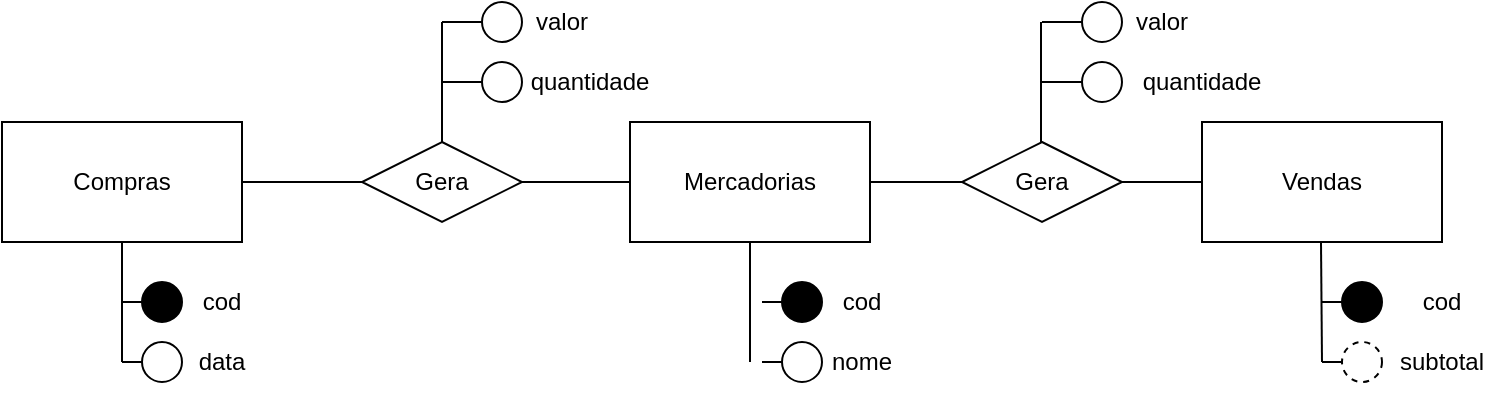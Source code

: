 <mxfile version="13.11.0" type="device"><diagram id="2QZ7eHZZOFBvOtmQTgqb" name="MER/DER"><mxGraphModel dx="1422" dy="737" grid="1" gridSize="10" guides="1" tooltips="1" connect="1" arrows="1" fold="1" page="1" pageScale="1" pageWidth="827" pageHeight="1169" math="0" shadow="0"><root><mxCell id="0"/><mxCell id="1" parent="0"/><mxCell id="OOT_orNZQ1P-bcXJ6aXE-1" value="" style="rounded=0;whiteSpace=wrap;html=1;" vertex="1" parent="1"><mxGeometry x="40" y="200" width="120" height="60" as="geometry"/></mxCell><mxCell id="OOT_orNZQ1P-bcXJ6aXE-2" value="" style="rounded=0;whiteSpace=wrap;html=1;" vertex="1" parent="1"><mxGeometry x="354" y="200" width="120" height="60" as="geometry"/></mxCell><mxCell id="OOT_orNZQ1P-bcXJ6aXE-3" value="" style="rounded=0;whiteSpace=wrap;html=1;" vertex="1" parent="1"><mxGeometry x="640" y="200" width="120" height="60" as="geometry"/></mxCell><mxCell id="OOT_orNZQ1P-bcXJ6aXE-4" value="" style="rhombus;whiteSpace=wrap;html=1;" vertex="1" parent="1"><mxGeometry x="220" y="210" width="80" height="40" as="geometry"/></mxCell><mxCell id="OOT_orNZQ1P-bcXJ6aXE-5" value="" style="rhombus;whiteSpace=wrap;html=1;" vertex="1" parent="1"><mxGeometry x="520" y="210" width="80" height="40" as="geometry"/></mxCell><mxCell id="OOT_orNZQ1P-bcXJ6aXE-6" value="" style="endArrow=none;html=1;exitX=0;exitY=0.5;exitDx=0;exitDy=0;entryX=1;entryY=0.5;entryDx=0;entryDy=0;" edge="1" parent="1" source="OOT_orNZQ1P-bcXJ6aXE-4" target="OOT_orNZQ1P-bcXJ6aXE-1"><mxGeometry width="50" height="50" relative="1" as="geometry"><mxPoint x="390" y="430" as="sourcePoint"/><mxPoint x="440" y="380" as="targetPoint"/></mxGeometry></mxCell><mxCell id="OOT_orNZQ1P-bcXJ6aXE-7" value="" style="endArrow=none;html=1;entryX=0;entryY=0.5;entryDx=0;entryDy=0;exitX=1;exitY=0.5;exitDx=0;exitDy=0;" edge="1" parent="1" source="OOT_orNZQ1P-bcXJ6aXE-4" target="OOT_orNZQ1P-bcXJ6aXE-2"><mxGeometry width="50" height="50" relative="1" as="geometry"><mxPoint x="390" y="430" as="sourcePoint"/><mxPoint x="440" y="380" as="targetPoint"/></mxGeometry></mxCell><mxCell id="OOT_orNZQ1P-bcXJ6aXE-8" value="" style="endArrow=none;html=1;entryX=1;entryY=0.5;entryDx=0;entryDy=0;exitX=0;exitY=0.5;exitDx=0;exitDy=0;" edge="1" parent="1" source="OOT_orNZQ1P-bcXJ6aXE-3" target="OOT_orNZQ1P-bcXJ6aXE-5"><mxGeometry width="50" height="50" relative="1" as="geometry"><mxPoint x="390" y="430" as="sourcePoint"/><mxPoint x="440" y="380" as="targetPoint"/></mxGeometry></mxCell><mxCell id="OOT_orNZQ1P-bcXJ6aXE-9" value="" style="endArrow=none;html=1;entryX=1;entryY=0.5;entryDx=0;entryDy=0;exitX=0;exitY=0.5;exitDx=0;exitDy=0;" edge="1" parent="1" source="OOT_orNZQ1P-bcXJ6aXE-5" target="OOT_orNZQ1P-bcXJ6aXE-2"><mxGeometry width="50" height="50" relative="1" as="geometry"><mxPoint x="390" y="430" as="sourcePoint"/><mxPoint x="440" y="380" as="targetPoint"/></mxGeometry></mxCell><mxCell id="OOT_orNZQ1P-bcXJ6aXE-10" value="Compras" style="text;html=1;strokeColor=none;fillColor=none;align=center;verticalAlign=middle;whiteSpace=wrap;rounded=0;" vertex="1" parent="1"><mxGeometry x="80" y="220" width="40" height="20" as="geometry"/></mxCell><mxCell id="OOT_orNZQ1P-bcXJ6aXE-11" value="Mercadorias" style="text;html=1;strokeColor=none;fillColor=none;align=center;verticalAlign=middle;whiteSpace=wrap;rounded=0;" vertex="1" parent="1"><mxGeometry x="394" y="220" width="40" height="20" as="geometry"/></mxCell><mxCell id="OOT_orNZQ1P-bcXJ6aXE-12" value="Vendas" style="text;html=1;strokeColor=none;fillColor=none;align=center;verticalAlign=middle;whiteSpace=wrap;rounded=0;" vertex="1" parent="1"><mxGeometry x="680" y="220" width="40" height="20" as="geometry"/></mxCell><mxCell id="OOT_orNZQ1P-bcXJ6aXE-13" value="Gera" style="text;html=1;strokeColor=none;fillColor=none;align=center;verticalAlign=middle;whiteSpace=wrap;rounded=0;" vertex="1" parent="1"><mxGeometry x="240" y="220" width="40" height="20" as="geometry"/></mxCell><mxCell id="OOT_orNZQ1P-bcXJ6aXE-14" value="Gera" style="text;html=1;strokeColor=none;fillColor=none;align=center;verticalAlign=middle;whiteSpace=wrap;rounded=0;" vertex="1" parent="1"><mxGeometry x="540" y="220" width="40" height="20" as="geometry"/></mxCell><mxCell id="OOT_orNZQ1P-bcXJ6aXE-15" value="" style="endArrow=none;html=1;entryX=0.5;entryY=1;entryDx=0;entryDy=0;" edge="1" parent="1" target="OOT_orNZQ1P-bcXJ6aXE-1"><mxGeometry width="50" height="50" relative="1" as="geometry"><mxPoint x="100" y="320" as="sourcePoint"/><mxPoint x="440" y="480" as="targetPoint"/></mxGeometry></mxCell><mxCell id="OOT_orNZQ1P-bcXJ6aXE-16" value="" style="endArrow=none;html=1;entryX=0.5;entryY=1;entryDx=0;entryDy=0;" edge="1" parent="1" target="OOT_orNZQ1P-bcXJ6aXE-2"><mxGeometry width="50" height="50" relative="1" as="geometry"><mxPoint x="414" y="320" as="sourcePoint"/><mxPoint x="414" y="290" as="targetPoint"/></mxGeometry></mxCell><mxCell id="OOT_orNZQ1P-bcXJ6aXE-17" value="" style="endArrow=none;html=1;entryX=0.5;entryY=1;entryDx=0;entryDy=0;" edge="1" parent="1"><mxGeometry width="50" height="50" relative="1" as="geometry"><mxPoint x="700" y="320" as="sourcePoint"/><mxPoint x="699.5" y="260" as="targetPoint"/></mxGeometry></mxCell><mxCell id="OOT_orNZQ1P-bcXJ6aXE-19" value="" style="ellipse;whiteSpace=wrap;html=1;aspect=fixed;fillColor=#000000;" vertex="1" parent="1"><mxGeometry x="110" y="280" width="20" height="20" as="geometry"/></mxCell><mxCell id="OOT_orNZQ1P-bcXJ6aXE-21" value="" style="ellipse;whiteSpace=wrap;html=1;aspect=fixed;" vertex="1" parent="1"><mxGeometry x="110" y="310" width="20" height="20" as="geometry"/></mxCell><mxCell id="OOT_orNZQ1P-bcXJ6aXE-26" value="" style="ellipse;whiteSpace=wrap;html=1;aspect=fixed;fillColor=#000000;" vertex="1" parent="1"><mxGeometry x="430" y="280" width="20" height="20" as="geometry"/></mxCell><mxCell id="OOT_orNZQ1P-bcXJ6aXE-27" value="" style="ellipse;whiteSpace=wrap;html=1;aspect=fixed;" vertex="1" parent="1"><mxGeometry x="430" y="310" width="20" height="20" as="geometry"/></mxCell><mxCell id="OOT_orNZQ1P-bcXJ6aXE-33" value="" style="ellipse;whiteSpace=wrap;html=1;aspect=fixed;fillColor=#000000;" vertex="1" parent="1"><mxGeometry x="710" y="280" width="20" height="20" as="geometry"/></mxCell><mxCell id="OOT_orNZQ1P-bcXJ6aXE-35" value="" style="ellipse;whiteSpace=wrap;html=1;aspect=fixed;" vertex="1" parent="1"><mxGeometry x="280" y="170" width="20" height="20" as="geometry"/></mxCell><mxCell id="OOT_orNZQ1P-bcXJ6aXE-36" value="" style="ellipse;whiteSpace=wrap;html=1;aspect=fixed;" vertex="1" parent="1"><mxGeometry x="280" y="140" width="20" height="20" as="geometry"/></mxCell><mxCell id="OOT_orNZQ1P-bcXJ6aXE-38" value="" style="ellipse;whiteSpace=wrap;html=1;aspect=fixed;dashed=1;" vertex="1" parent="1"><mxGeometry x="710" y="310" width="20" height="20" as="geometry"/></mxCell><mxCell id="OOT_orNZQ1P-bcXJ6aXE-42" value="cod" style="text;html=1;strokeColor=none;fillColor=none;align=center;verticalAlign=middle;whiteSpace=wrap;rounded=0;" vertex="1" parent="1"><mxGeometry x="450" y="280" width="40" height="20" as="geometry"/></mxCell><mxCell id="OOT_orNZQ1P-bcXJ6aXE-43" value="cod" style="text;html=1;strokeColor=none;fillColor=none;align=center;verticalAlign=middle;whiteSpace=wrap;rounded=0;" vertex="1" parent="1"><mxGeometry x="740" y="280" width="40" height="20" as="geometry"/></mxCell><mxCell id="OOT_orNZQ1P-bcXJ6aXE-44" value="cod" style="text;html=1;strokeColor=none;fillColor=none;align=center;verticalAlign=middle;whiteSpace=wrap;rounded=0;" vertex="1" parent="1"><mxGeometry x="130" y="280" width="40" height="20" as="geometry"/></mxCell><mxCell id="OOT_orNZQ1P-bcXJ6aXE-47" value="nome" style="text;html=1;strokeColor=none;fillColor=none;align=center;verticalAlign=middle;whiteSpace=wrap;rounded=0;" vertex="1" parent="1"><mxGeometry x="450" y="310" width="40" height="20" as="geometry"/></mxCell><mxCell id="OOT_orNZQ1P-bcXJ6aXE-51" value="quantidade" style="text;html=1;strokeColor=none;fillColor=none;align=center;verticalAlign=middle;whiteSpace=wrap;rounded=0;" vertex="1" parent="1"><mxGeometry x="314" y="170" width="40" height="20" as="geometry"/></mxCell><mxCell id="OOT_orNZQ1P-bcXJ6aXE-52" value="valor" style="text;html=1;strokeColor=none;fillColor=none;align=center;verticalAlign=middle;whiteSpace=wrap;rounded=0;" vertex="1" parent="1"><mxGeometry x="300" y="140" width="40" height="20" as="geometry"/></mxCell><mxCell id="OOT_orNZQ1P-bcXJ6aXE-53" value="subtotal" style="text;html=1;strokeColor=none;fillColor=none;align=center;verticalAlign=middle;whiteSpace=wrap;rounded=0;dashed=1;" vertex="1" parent="1"><mxGeometry x="740" y="310" width="40" height="20" as="geometry"/></mxCell><mxCell id="OOT_orNZQ1P-bcXJ6aXE-54" value="data" style="text;html=1;strokeColor=none;fillColor=none;align=center;verticalAlign=middle;whiteSpace=wrap;rounded=0;dashed=1;" vertex="1" parent="1"><mxGeometry x="130" y="310" width="40" height="20" as="geometry"/></mxCell><mxCell id="OOT_orNZQ1P-bcXJ6aXE-58" value="" style="endArrow=none;html=1;entryX=0;entryY=0.5;entryDx=0;entryDy=0;" edge="1" parent="1" target="OOT_orNZQ1P-bcXJ6aXE-19"><mxGeometry width="50" height="50" relative="1" as="geometry"><mxPoint x="100" y="290" as="sourcePoint"/><mxPoint x="440" y="480" as="targetPoint"/></mxGeometry></mxCell><mxCell id="OOT_orNZQ1P-bcXJ6aXE-60" value="" style="endArrow=none;html=1;entryX=0;entryY=0.5;entryDx=0;entryDy=0;" edge="1" parent="1" target="OOT_orNZQ1P-bcXJ6aXE-21"><mxGeometry width="50" height="50" relative="1" as="geometry"><mxPoint x="100" y="320" as="sourcePoint"/><mxPoint x="120" y="330" as="targetPoint"/></mxGeometry></mxCell><mxCell id="OOT_orNZQ1P-bcXJ6aXE-65" value="" style="endArrow=none;html=1;entryX=0;entryY=0.5;entryDx=0;entryDy=0;" edge="1" parent="1" target="OOT_orNZQ1P-bcXJ6aXE-27"><mxGeometry width="50" height="50" relative="1" as="geometry"><mxPoint x="420" y="320" as="sourcePoint"/><mxPoint x="440" y="480" as="targetPoint"/></mxGeometry></mxCell><mxCell id="OOT_orNZQ1P-bcXJ6aXE-66" value="" style="endArrow=none;html=1;entryX=0;entryY=0.5;entryDx=0;entryDy=0;" edge="1" parent="1" target="OOT_orNZQ1P-bcXJ6aXE-26"><mxGeometry width="50" height="50" relative="1" as="geometry"><mxPoint x="420" y="290" as="sourcePoint"/><mxPoint x="440" y="480" as="targetPoint"/></mxGeometry></mxCell><mxCell id="OOT_orNZQ1P-bcXJ6aXE-67" value="" style="endArrow=none;html=1;entryX=0;entryY=0.5;entryDx=0;entryDy=0;" edge="1" parent="1" target="OOT_orNZQ1P-bcXJ6aXE-38"><mxGeometry width="50" height="50" relative="1" as="geometry"><mxPoint x="700" y="320" as="sourcePoint"/><mxPoint x="440" y="480" as="targetPoint"/></mxGeometry></mxCell><mxCell id="OOT_orNZQ1P-bcXJ6aXE-68" value="" style="endArrow=none;html=1;entryX=0;entryY=0.5;entryDx=0;entryDy=0;" edge="1" parent="1" target="OOT_orNZQ1P-bcXJ6aXE-36"><mxGeometry width="50" height="50" relative="1" as="geometry"><mxPoint x="260" y="150" as="sourcePoint"/><mxPoint x="270" y="153" as="targetPoint"/></mxGeometry></mxCell><mxCell id="OOT_orNZQ1P-bcXJ6aXE-70" value="" style="endArrow=none;html=1;" edge="1" parent="1"><mxGeometry width="50" height="50" relative="1" as="geometry"><mxPoint x="280" y="180" as="sourcePoint"/><mxPoint x="260" y="180" as="targetPoint"/></mxGeometry></mxCell><mxCell id="OOT_orNZQ1P-bcXJ6aXE-71" value="" style="endArrow=none;html=1;entryX=0;entryY=0.5;entryDx=0;entryDy=0;" edge="1" parent="1" target="OOT_orNZQ1P-bcXJ6aXE-33"><mxGeometry width="50" height="50" relative="1" as="geometry"><mxPoint x="700" y="290" as="sourcePoint"/><mxPoint x="440" y="480" as="targetPoint"/></mxGeometry></mxCell><mxCell id="OOT_orNZQ1P-bcXJ6aXE-72" value="" style="endArrow=none;html=1;entryX=0.5;entryY=0;entryDx=0;entryDy=0;" edge="1" parent="1" target="OOT_orNZQ1P-bcXJ6aXE-4"><mxGeometry width="50" height="50" relative="1" as="geometry"><mxPoint x="260" y="150" as="sourcePoint"/><mxPoint x="440" y="480" as="targetPoint"/></mxGeometry></mxCell><mxCell id="OOT_orNZQ1P-bcXJ6aXE-76" style="edgeStyle=orthogonalEdgeStyle;rounded=0;orthogonalLoop=1;jettySize=auto;html=1;exitX=0.5;exitY=1;exitDx=0;exitDy=0;" edge="1" parent="1" source="OOT_orNZQ1P-bcXJ6aXE-47" target="OOT_orNZQ1P-bcXJ6aXE-47"><mxGeometry relative="1" as="geometry"/></mxCell><mxCell id="OOT_orNZQ1P-bcXJ6aXE-77" value="" style="endArrow=none;html=1;entryX=0.5;entryY=0;entryDx=0;entryDy=0;" edge="1" parent="1"><mxGeometry width="50" height="50" relative="1" as="geometry"><mxPoint x="559.5" y="150" as="sourcePoint"/><mxPoint x="559.5" y="210" as="targetPoint"/></mxGeometry></mxCell><mxCell id="OOT_orNZQ1P-bcXJ6aXE-78" value="" style="ellipse;whiteSpace=wrap;html=1;aspect=fixed;" vertex="1" parent="1"><mxGeometry x="580" y="170" width="20" height="20" as="geometry"/></mxCell><mxCell id="OOT_orNZQ1P-bcXJ6aXE-80" value="" style="ellipse;whiteSpace=wrap;html=1;aspect=fixed;" vertex="1" parent="1"><mxGeometry x="580" y="140" width="20" height="20" as="geometry"/></mxCell><mxCell id="OOT_orNZQ1P-bcXJ6aXE-81" value="" style="endArrow=none;html=1;entryX=0;entryY=0.5;entryDx=0;entryDy=0;" edge="1" parent="1" target="OOT_orNZQ1P-bcXJ6aXE-80"><mxGeometry width="50" height="50" relative="1" as="geometry"><mxPoint x="560" y="150" as="sourcePoint"/><mxPoint x="290" y="160" as="targetPoint"/></mxGeometry></mxCell><mxCell id="OOT_orNZQ1P-bcXJ6aXE-84" value="" style="endArrow=none;html=1;exitX=0;exitY=0.5;exitDx=0;exitDy=0;" edge="1" parent="1" source="OOT_orNZQ1P-bcXJ6aXE-78"><mxGeometry width="50" height="50" relative="1" as="geometry"><mxPoint x="390" y="430" as="sourcePoint"/><mxPoint x="560" y="180" as="targetPoint"/></mxGeometry></mxCell><mxCell id="OOT_orNZQ1P-bcXJ6aXE-85" value="valor" style="text;html=1;strokeColor=none;fillColor=none;align=center;verticalAlign=middle;whiteSpace=wrap;rounded=0;" vertex="1" parent="1"><mxGeometry x="600" y="140" width="40" height="20" as="geometry"/></mxCell><mxCell id="OOT_orNZQ1P-bcXJ6aXE-86" value="quantidade" style="text;html=1;strokeColor=none;fillColor=none;align=center;verticalAlign=middle;whiteSpace=wrap;rounded=0;" vertex="1" parent="1"><mxGeometry x="620" y="170" width="40" height="20" as="geometry"/></mxCell></root></mxGraphModel></diagram></mxfile>